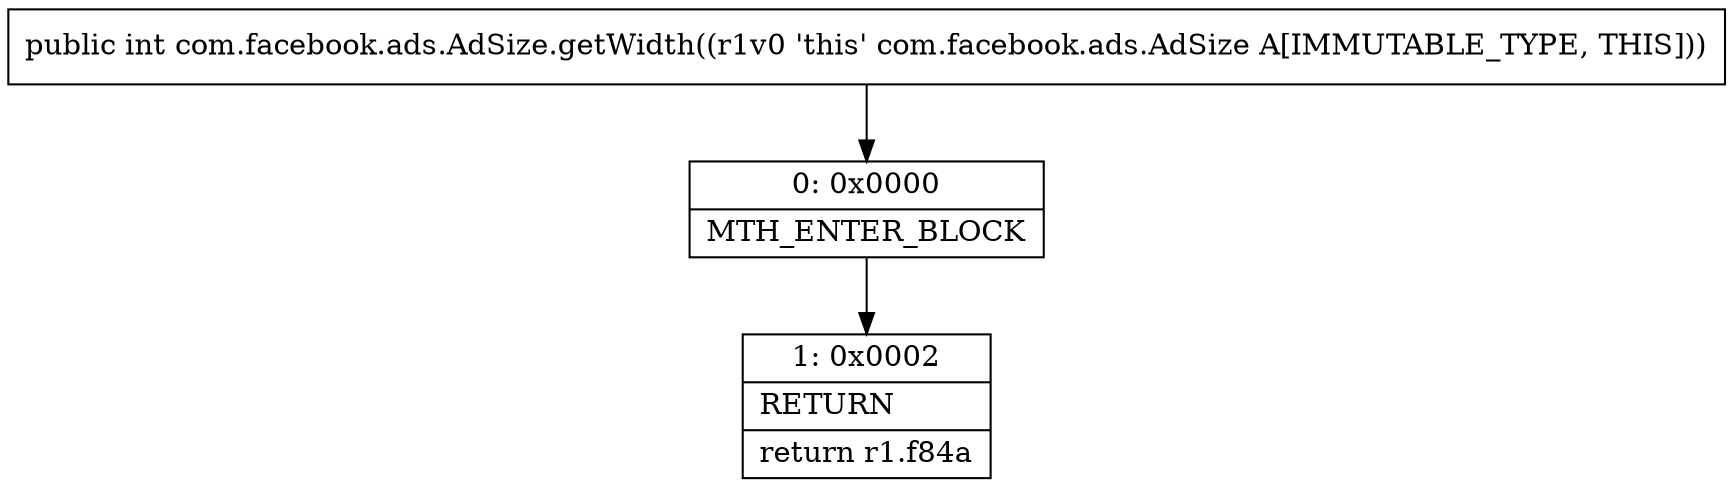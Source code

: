 digraph "CFG forcom.facebook.ads.AdSize.getWidth()I" {
Node_0 [shape=record,label="{0\:\ 0x0000|MTH_ENTER_BLOCK\l}"];
Node_1 [shape=record,label="{1\:\ 0x0002|RETURN\l|return r1.f84a\l}"];
MethodNode[shape=record,label="{public int com.facebook.ads.AdSize.getWidth((r1v0 'this' com.facebook.ads.AdSize A[IMMUTABLE_TYPE, THIS])) }"];
MethodNode -> Node_0;
Node_0 -> Node_1;
}

